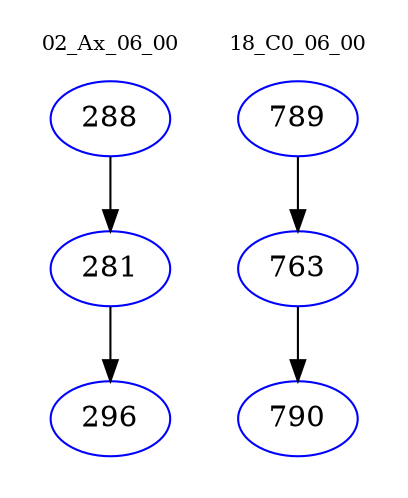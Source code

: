 digraph{
subgraph cluster_0 {
color = white
label = "02_Ax_06_00";
fontsize=10;
T0_288 [label="288", color="blue"]
T0_288 -> T0_281 [color="black"]
T0_281 [label="281", color="blue"]
T0_281 -> T0_296 [color="black"]
T0_296 [label="296", color="blue"]
}
subgraph cluster_1 {
color = white
label = "18_C0_06_00";
fontsize=10;
T1_789 [label="789", color="blue"]
T1_789 -> T1_763 [color="black"]
T1_763 [label="763", color="blue"]
T1_763 -> T1_790 [color="black"]
T1_790 [label="790", color="blue"]
}
}

